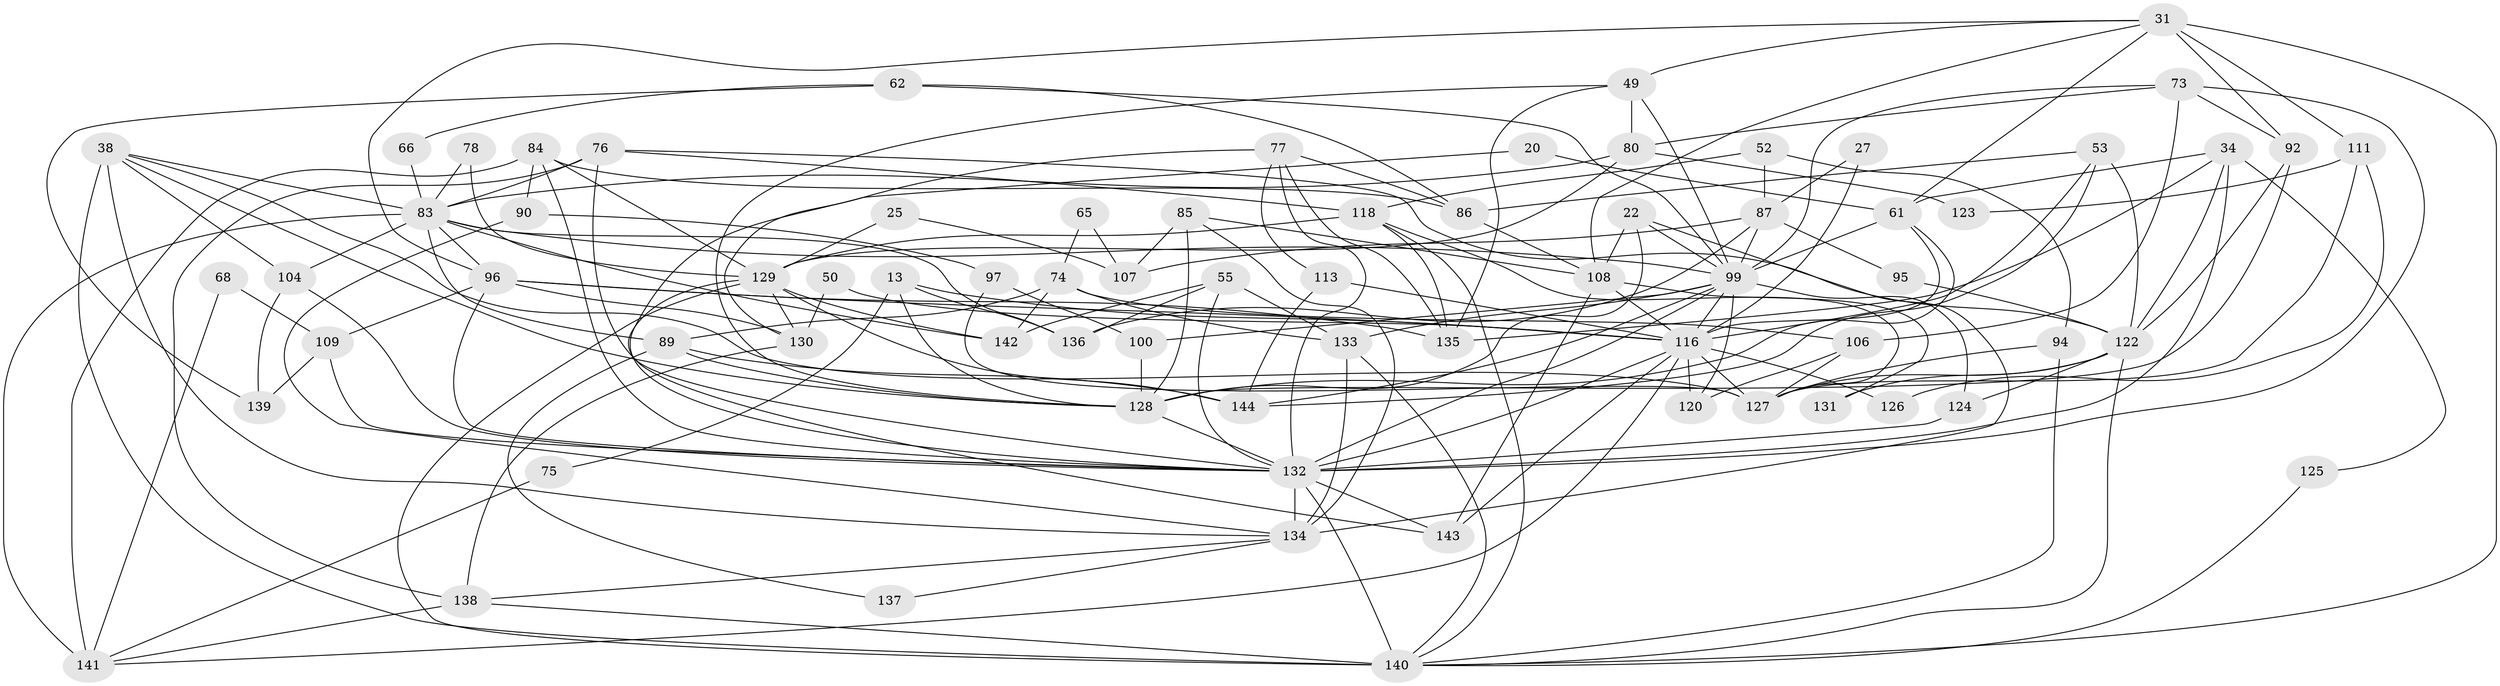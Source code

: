 // original degree distribution, {4: 0.24305555555555555, 6: 0.06944444444444445, 5: 0.2569444444444444, 7: 0.020833333333333332, 3: 0.2777777777777778, 2: 0.11805555555555555, 8: 0.013888888888888888}
// Generated by graph-tools (version 1.1) at 2025/49/03/09/25 04:49:41]
// undirected, 72 vertices, 178 edges
graph export_dot {
graph [start="1"]
  node [color=gray90,style=filled];
  13;
  20;
  22;
  25;
  27;
  31 [super="+29"];
  34;
  38 [super="+3"];
  49;
  50;
  52;
  53;
  55 [super="+51"];
  61 [super="+2"];
  62;
  65;
  66;
  68;
  73 [super="+45"];
  74;
  75;
  76 [super="+44"];
  77 [super="+14+47+35"];
  78;
  80;
  83 [super="+9+59"];
  84 [super="+41+26"];
  85;
  86 [super="+58"];
  87 [super="+82"];
  89 [super="+16"];
  90;
  92;
  94;
  95;
  96 [super="+4"];
  97;
  99 [super="+32+72"];
  100 [super="+79"];
  104 [super="+19"];
  106 [super="+54"];
  107;
  108 [super="+1"];
  109;
  111;
  113;
  116 [super="+81+57+112"];
  118 [super="+39"];
  120;
  122 [super="+115"];
  123;
  124 [super="+33"];
  125;
  126;
  127 [super="+63+46"];
  128 [super="+93+23+119"];
  129 [super="+64+114"];
  130 [super="+117"];
  131;
  132 [super="+48+60+71+121"];
  133 [super="+5"];
  134 [super="+101+67"];
  135 [super="+17"];
  136;
  137;
  138;
  139 [super="+88"];
  140 [super="+69+103"];
  141 [super="+98+102"];
  142;
  143 [super="+43+105"];
  144;
  13 -- 128;
  13 -- 75;
  13 -- 136;
  13 -- 116 [weight=2];
  20 -- 132;
  20 -- 61;
  22 -- 134;
  22 -- 108;
  22 -- 128;
  22 -- 99;
  25 -- 129;
  25 -- 107;
  27 -- 87;
  27 -- 116;
  31 -- 92 [weight=2];
  31 -- 49;
  31 -- 108;
  31 -- 96;
  31 -- 61;
  31 -- 111;
  31 -- 140;
  34 -- 61 [weight=2];
  34 -- 122;
  34 -- 125;
  34 -- 135;
  34 -- 132 [weight=3];
  38 -- 127 [weight=2];
  38 -- 83;
  38 -- 104 [weight=2];
  38 -- 134;
  38 -- 128;
  38 -- 140 [weight=2];
  49 -- 80;
  49 -- 128;
  49 -- 135;
  49 -- 99;
  50 -- 130;
  50 -- 116;
  52 -- 87 [weight=2];
  52 -- 94;
  52 -- 118;
  53 -- 122;
  53 -- 144;
  53 -- 86;
  53 -- 116;
  55 -- 142 [weight=2];
  55 -- 136;
  55 -- 133;
  55 -- 132;
  61 -- 128;
  61 -- 116;
  61 -- 99;
  62 -- 66;
  62 -- 139 [weight=2];
  62 -- 99 [weight=2];
  62 -- 86;
  65 -- 74;
  65 -- 107;
  66 -- 83;
  68 -- 109;
  68 -- 141;
  73 -- 92;
  73 -- 80;
  73 -- 99;
  73 -- 106;
  73 -- 132;
  74 -- 142;
  74 -- 89;
  74 -- 133;
  74 -- 106;
  75 -- 141;
  76 -- 83;
  76 -- 122;
  76 -- 138;
  76 -- 132;
  76 -- 118;
  77 -- 86;
  77 -- 113;
  77 -- 132 [weight=2];
  77 -- 130 [weight=2];
  77 -- 135;
  78 -- 129;
  78 -- 83;
  80 -- 123;
  80 -- 129;
  80 -- 83;
  83 -- 136;
  83 -- 96;
  83 -- 104;
  83 -- 141 [weight=2];
  83 -- 142;
  83 -- 89;
  83 -- 99;
  84 -- 141 [weight=3];
  84 -- 129;
  84 -- 90;
  84 -- 132 [weight=2];
  84 -- 86;
  85 -- 108;
  85 -- 107;
  85 -- 128;
  85 -- 134;
  86 -- 108;
  87 -- 107 [weight=2];
  87 -- 136;
  87 -- 95;
  87 -- 99 [weight=2];
  89 -- 137;
  89 -- 144;
  89 -- 128;
  90 -- 97;
  90 -- 134;
  92 -- 122;
  92 -- 128;
  94 -- 127;
  94 -- 140;
  95 -- 122;
  96 -- 109 [weight=2];
  96 -- 135;
  96 -- 132;
  96 -- 130;
  96 -- 116;
  97 -- 100;
  97 -- 127;
  99 -- 144;
  99 -- 120;
  99 -- 133;
  99 -- 124;
  99 -- 100;
  99 -- 132;
  99 -- 116;
  100 -- 128 [weight=2];
  104 -- 139;
  104 -- 132;
  106 -- 120;
  106 -- 127;
  108 -- 131;
  108 -- 116 [weight=3];
  108 -- 143;
  109 -- 139;
  109 -- 132;
  111 -- 123;
  111 -- 126;
  111 -- 127;
  113 -- 116;
  113 -- 144;
  116 -- 120;
  116 -- 141 [weight=2];
  116 -- 126 [weight=2];
  116 -- 127;
  116 -- 132 [weight=2];
  116 -- 143;
  118 -- 129;
  118 -- 127;
  118 -- 135;
  118 -- 140;
  122 -- 127 [weight=2];
  122 -- 131;
  122 -- 124 [weight=2];
  122 -- 140;
  124 -- 132;
  125 -- 140;
  128 -- 132 [weight=2];
  129 -- 143 [weight=2];
  129 -- 144;
  129 -- 142;
  129 -- 140;
  129 -- 130 [weight=2];
  130 -- 138;
  132 -- 134 [weight=3];
  132 -- 143;
  132 -- 140 [weight=4];
  133 -- 134;
  133 -- 140;
  134 -- 137;
  134 -- 138;
  138 -- 140;
  138 -- 141;
}
